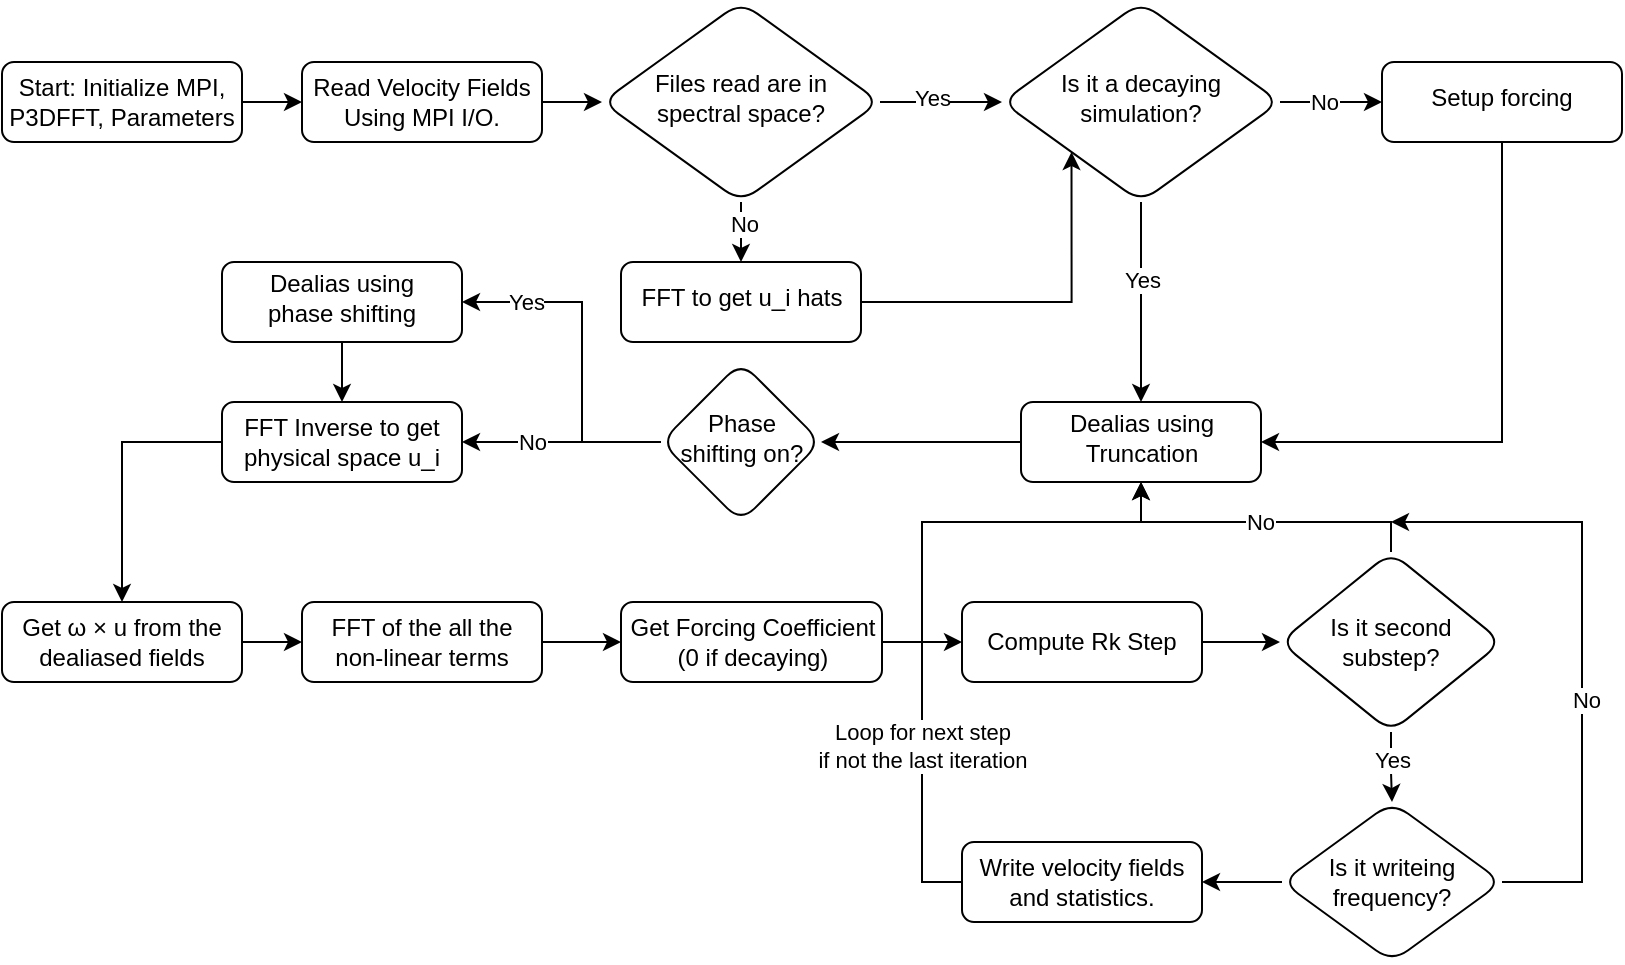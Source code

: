 <mxfile version="24.5.4" type="github">
  <diagram id="C5RBs43oDa-KdzZeNtuy" name="Page-1">
    <mxGraphModel dx="1434" dy="768" grid="1" gridSize="10" guides="1" tooltips="1" connect="1" arrows="1" fold="1" page="1" pageScale="1" pageWidth="827" pageHeight="1169" math="0" shadow="0">
      <root>
        <mxCell id="WIyWlLk6GJQsqaUBKTNV-0" />
        <mxCell id="WIyWlLk6GJQsqaUBKTNV-1" parent="WIyWlLk6GJQsqaUBKTNV-0" />
        <mxCell id="YGjQhV7c1sGOkSGUrIg3-4" style="edgeStyle=orthogonalEdgeStyle;rounded=0;orthogonalLoop=1;jettySize=auto;html=1;" edge="1" parent="WIyWlLk6GJQsqaUBKTNV-1" source="WIyWlLk6GJQsqaUBKTNV-3" target="YGjQhV7c1sGOkSGUrIg3-0">
          <mxGeometry relative="1" as="geometry" />
        </mxCell>
        <mxCell id="WIyWlLk6GJQsqaUBKTNV-3" value="Start: Initialize MPI, P3DFFT, Parameters" style="rounded=1;whiteSpace=wrap;html=1;fontSize=12;glass=0;strokeWidth=1;shadow=0;" parent="WIyWlLk6GJQsqaUBKTNV-1" vertex="1">
          <mxGeometry x="10" y="30" width="120" height="40" as="geometry" />
        </mxCell>
        <mxCell id="YGjQhV7c1sGOkSGUrIg3-17" value="" style="edgeStyle=orthogonalEdgeStyle;rounded=0;orthogonalLoop=1;jettySize=auto;html=1;" edge="1" parent="WIyWlLk6GJQsqaUBKTNV-1" source="WIyWlLk6GJQsqaUBKTNV-10" target="YGjQhV7c1sGOkSGUrIg3-16">
          <mxGeometry relative="1" as="geometry" />
        </mxCell>
        <mxCell id="YGjQhV7c1sGOkSGUrIg3-19" value="&lt;div&gt;No&lt;/div&gt;" style="edgeLabel;html=1;align=center;verticalAlign=middle;resizable=0;points=[];" vertex="1" connectable="0" parent="YGjQhV7c1sGOkSGUrIg3-17">
          <mxGeometry x="-0.075" y="-2" relative="1" as="geometry">
            <mxPoint x="-1" y="-6" as="offset" />
          </mxGeometry>
        </mxCell>
        <mxCell id="YGjQhV7c1sGOkSGUrIg3-26" value="" style="edgeStyle=orthogonalEdgeStyle;rounded=0;orthogonalLoop=1;jettySize=auto;html=1;" edge="1" parent="WIyWlLk6GJQsqaUBKTNV-1" source="WIyWlLk6GJQsqaUBKTNV-10" target="YGjQhV7c1sGOkSGUrIg3-25">
          <mxGeometry relative="1" as="geometry" />
        </mxCell>
        <mxCell id="YGjQhV7c1sGOkSGUrIg3-29" value="&lt;div&gt;Yes&lt;/div&gt;" style="edgeLabel;html=1;align=center;verticalAlign=middle;resizable=0;points=[];" vertex="1" connectable="0" parent="YGjQhV7c1sGOkSGUrIg3-26">
          <mxGeometry x="0.024" y="1" relative="1" as="geometry">
            <mxPoint x="-5" y="-1" as="offset" />
          </mxGeometry>
        </mxCell>
        <mxCell id="WIyWlLk6GJQsqaUBKTNV-10" value="&lt;div&gt;Files read are in spectral space?&lt;/div&gt;" style="rhombus;whiteSpace=wrap;html=1;shadow=0;fontFamily=Helvetica;fontSize=12;align=center;strokeWidth=1;spacing=6;spacingTop=-4;rounded=1;" parent="WIyWlLk6GJQsqaUBKTNV-1" vertex="1">
          <mxGeometry x="310" width="139" height="100" as="geometry" />
        </mxCell>
        <mxCell id="YGjQhV7c1sGOkSGUrIg3-20" style="edgeStyle=orthogonalEdgeStyle;rounded=0;orthogonalLoop=1;jettySize=auto;html=1;" edge="1" parent="WIyWlLk6GJQsqaUBKTNV-1" source="YGjQhV7c1sGOkSGUrIg3-0" target="WIyWlLk6GJQsqaUBKTNV-10">
          <mxGeometry relative="1" as="geometry" />
        </mxCell>
        <mxCell id="YGjQhV7c1sGOkSGUrIg3-0" value="&lt;div&gt;Read Velocity Fields&lt;/div&gt;&lt;div&gt;Using MPI I/O.&lt;br&gt;&lt;/div&gt;" style="rounded=1;whiteSpace=wrap;html=1;" vertex="1" parent="WIyWlLk6GJQsqaUBKTNV-1">
          <mxGeometry x="160" y="30" width="120" height="40" as="geometry" />
        </mxCell>
        <mxCell id="YGjQhV7c1sGOkSGUrIg3-28" style="edgeStyle=orthogonalEdgeStyle;rounded=0;orthogonalLoop=1;jettySize=auto;html=1;entryX=0;entryY=1;entryDx=0;entryDy=0;" edge="1" parent="WIyWlLk6GJQsqaUBKTNV-1" source="YGjQhV7c1sGOkSGUrIg3-16" target="YGjQhV7c1sGOkSGUrIg3-25">
          <mxGeometry relative="1" as="geometry" />
        </mxCell>
        <mxCell id="YGjQhV7c1sGOkSGUrIg3-16" value="FFT to get u_i hats" style="rounded=1;whiteSpace=wrap;html=1;shadow=0;strokeWidth=1;spacing=6;spacingTop=-4;" vertex="1" parent="WIyWlLk6GJQsqaUBKTNV-1">
          <mxGeometry x="319.5" y="130" width="120" height="40" as="geometry" />
        </mxCell>
        <mxCell id="YGjQhV7c1sGOkSGUrIg3-31" value="" style="edgeStyle=orthogonalEdgeStyle;rounded=0;orthogonalLoop=1;jettySize=auto;html=1;" edge="1" parent="WIyWlLk6GJQsqaUBKTNV-1" source="YGjQhV7c1sGOkSGUrIg3-25" target="YGjQhV7c1sGOkSGUrIg3-30">
          <mxGeometry relative="1" as="geometry" />
        </mxCell>
        <mxCell id="YGjQhV7c1sGOkSGUrIg3-32" value="No" style="edgeLabel;html=1;align=center;verticalAlign=middle;resizable=0;points=[];" vertex="1" connectable="0" parent="YGjQhV7c1sGOkSGUrIg3-31">
          <mxGeometry x="-0.463" y="-1" relative="1" as="geometry">
            <mxPoint x="8" y="-1" as="offset" />
          </mxGeometry>
        </mxCell>
        <mxCell id="YGjQhV7c1sGOkSGUrIg3-34" value="" style="edgeStyle=orthogonalEdgeStyle;rounded=0;orthogonalLoop=1;jettySize=auto;html=1;" edge="1" parent="WIyWlLk6GJQsqaUBKTNV-1" source="YGjQhV7c1sGOkSGUrIg3-25" target="YGjQhV7c1sGOkSGUrIg3-33">
          <mxGeometry relative="1" as="geometry" />
        </mxCell>
        <mxCell id="YGjQhV7c1sGOkSGUrIg3-35" value="&lt;div&gt;Yes&lt;/div&gt;" style="edgeLabel;html=1;align=center;verticalAlign=middle;resizable=0;points=[];" vertex="1" connectable="0" parent="YGjQhV7c1sGOkSGUrIg3-34">
          <mxGeometry x="-0.22" y="3" relative="1" as="geometry">
            <mxPoint x="-3" as="offset" />
          </mxGeometry>
        </mxCell>
        <mxCell id="YGjQhV7c1sGOkSGUrIg3-25" value="&lt;div&gt;Is it a decaying simulation?&lt;br&gt;&lt;/div&gt;" style="rhombus;whiteSpace=wrap;html=1;shadow=0;fontFamily=Helvetica;fontSize=12;align=center;strokeWidth=1;spacing=6;spacingTop=-4;rounded=1;" vertex="1" parent="WIyWlLk6GJQsqaUBKTNV-1">
          <mxGeometry x="510" width="139" height="100" as="geometry" />
        </mxCell>
        <mxCell id="YGjQhV7c1sGOkSGUrIg3-39" style="edgeStyle=orthogonalEdgeStyle;rounded=0;orthogonalLoop=1;jettySize=auto;html=1;entryX=1;entryY=0.5;entryDx=0;entryDy=0;" edge="1" parent="WIyWlLk6GJQsqaUBKTNV-1" source="YGjQhV7c1sGOkSGUrIg3-30" target="YGjQhV7c1sGOkSGUrIg3-33">
          <mxGeometry relative="1" as="geometry">
            <Array as="points">
              <mxPoint x="760" y="220" />
            </Array>
          </mxGeometry>
        </mxCell>
        <mxCell id="YGjQhV7c1sGOkSGUrIg3-30" value="&lt;div&gt;Setup forcing&lt;/div&gt;" style="rounded=1;whiteSpace=wrap;html=1;shadow=0;strokeWidth=1;spacing=6;spacingTop=-4;" vertex="1" parent="WIyWlLk6GJQsqaUBKTNV-1">
          <mxGeometry x="700" y="30" width="120" height="40" as="geometry" />
        </mxCell>
        <mxCell id="YGjQhV7c1sGOkSGUrIg3-38" value="" style="edgeStyle=orthogonalEdgeStyle;rounded=0;orthogonalLoop=1;jettySize=auto;html=1;" edge="1" parent="WIyWlLk6GJQsqaUBKTNV-1" source="YGjQhV7c1sGOkSGUrIg3-33" target="YGjQhV7c1sGOkSGUrIg3-37">
          <mxGeometry relative="1" as="geometry" />
        </mxCell>
        <mxCell id="YGjQhV7c1sGOkSGUrIg3-33" value="Dealias using Truncation" style="rounded=1;shadow=0;strokeWidth=1;spacing=6;spacingTop=-4;labelPosition=center;verticalLabelPosition=middle;align=center;verticalAlign=middle;labelBackgroundColor=none;whiteSpace=wrap;html=1;" vertex="1" parent="WIyWlLk6GJQsqaUBKTNV-1">
          <mxGeometry x="519.5" y="200" width="120" height="40" as="geometry" />
        </mxCell>
        <mxCell id="YGjQhV7c1sGOkSGUrIg3-41" value="" style="edgeStyle=orthogonalEdgeStyle;rounded=0;orthogonalLoop=1;jettySize=auto;html=1;" edge="1" parent="WIyWlLk6GJQsqaUBKTNV-1" source="YGjQhV7c1sGOkSGUrIg3-37" target="YGjQhV7c1sGOkSGUrIg3-40">
          <mxGeometry relative="1" as="geometry">
            <Array as="points">
              <mxPoint x="300" y="220" />
              <mxPoint x="300" y="150" />
            </Array>
          </mxGeometry>
        </mxCell>
        <mxCell id="YGjQhV7c1sGOkSGUrIg3-44" value="Yes" style="edgeLabel;html=1;align=center;verticalAlign=middle;resizable=0;points=[];" vertex="1" connectable="0" parent="YGjQhV7c1sGOkSGUrIg3-41">
          <mxGeometry x="0.729" relative="1" as="geometry">
            <mxPoint x="9" as="offset" />
          </mxGeometry>
        </mxCell>
        <mxCell id="YGjQhV7c1sGOkSGUrIg3-45" style="edgeStyle=orthogonalEdgeStyle;rounded=0;orthogonalLoop=1;jettySize=auto;html=1;entryX=1;entryY=0.5;entryDx=0;entryDy=0;" edge="1" parent="WIyWlLk6GJQsqaUBKTNV-1" source="YGjQhV7c1sGOkSGUrIg3-37" target="YGjQhV7c1sGOkSGUrIg3-48">
          <mxGeometry relative="1" as="geometry">
            <mxPoint x="150" y="220" as="targetPoint" />
          </mxGeometry>
        </mxCell>
        <mxCell id="YGjQhV7c1sGOkSGUrIg3-47" value="No" style="edgeLabel;html=1;align=center;verticalAlign=middle;resizable=0;points=[];" vertex="1" connectable="0" parent="YGjQhV7c1sGOkSGUrIg3-45">
          <mxGeometry x="0.552" relative="1" as="geometry">
            <mxPoint x="12" as="offset" />
          </mxGeometry>
        </mxCell>
        <mxCell id="YGjQhV7c1sGOkSGUrIg3-37" value="Phase shifting on?" style="rhombus;whiteSpace=wrap;html=1;rounded=1;shadow=0;strokeWidth=1;spacing=6;spacingTop=-4;" vertex="1" parent="WIyWlLk6GJQsqaUBKTNV-1">
          <mxGeometry x="339.5" y="180" width="80" height="80" as="geometry" />
        </mxCell>
        <mxCell id="YGjQhV7c1sGOkSGUrIg3-49" style="edgeStyle=orthogonalEdgeStyle;rounded=0;orthogonalLoop=1;jettySize=auto;html=1;entryX=0.5;entryY=0;entryDx=0;entryDy=0;" edge="1" parent="WIyWlLk6GJQsqaUBKTNV-1" source="YGjQhV7c1sGOkSGUrIg3-40" target="YGjQhV7c1sGOkSGUrIg3-48">
          <mxGeometry relative="1" as="geometry" />
        </mxCell>
        <mxCell id="YGjQhV7c1sGOkSGUrIg3-40" value="&lt;div&gt;Dealias using&lt;/div&gt;&lt;div&gt;phase shifting&lt;/div&gt;" style="whiteSpace=wrap;html=1;rounded=1;shadow=0;strokeWidth=1;spacing=6;spacingTop=-4;" vertex="1" parent="WIyWlLk6GJQsqaUBKTNV-1">
          <mxGeometry x="120" y="130" width="120" height="40" as="geometry" />
        </mxCell>
        <mxCell id="YGjQhV7c1sGOkSGUrIg3-53" value="" style="edgeStyle=orthogonalEdgeStyle;rounded=0;orthogonalLoop=1;jettySize=auto;html=1;" edge="1" parent="WIyWlLk6GJQsqaUBKTNV-1" source="YGjQhV7c1sGOkSGUrIg3-48" target="YGjQhV7c1sGOkSGUrIg3-52">
          <mxGeometry relative="1" as="geometry">
            <Array as="points">
              <mxPoint x="70" y="220" />
            </Array>
          </mxGeometry>
        </mxCell>
        <mxCell id="YGjQhV7c1sGOkSGUrIg3-48" value="FFT Inverse to get physical space u_i" style="rounded=1;whiteSpace=wrap;html=1;" vertex="1" parent="WIyWlLk6GJQsqaUBKTNV-1">
          <mxGeometry x="120" y="200" width="120" height="40" as="geometry" />
        </mxCell>
        <mxCell id="YGjQhV7c1sGOkSGUrIg3-55" value="" style="edgeStyle=orthogonalEdgeStyle;rounded=0;orthogonalLoop=1;jettySize=auto;html=1;" edge="1" parent="WIyWlLk6GJQsqaUBKTNV-1" source="YGjQhV7c1sGOkSGUrIg3-52" target="YGjQhV7c1sGOkSGUrIg3-54">
          <mxGeometry relative="1" as="geometry" />
        </mxCell>
        <mxCell id="YGjQhV7c1sGOkSGUrIg3-52" value="Get ω × u from the dealiased fields" style="whiteSpace=wrap;html=1;rounded=1;" vertex="1" parent="WIyWlLk6GJQsqaUBKTNV-1">
          <mxGeometry x="10" y="300" width="120" height="40" as="geometry" />
        </mxCell>
        <mxCell id="YGjQhV7c1sGOkSGUrIg3-57" value="" style="edgeStyle=orthogonalEdgeStyle;rounded=0;orthogonalLoop=1;jettySize=auto;html=1;" edge="1" parent="WIyWlLk6GJQsqaUBKTNV-1" source="YGjQhV7c1sGOkSGUrIg3-54" target="YGjQhV7c1sGOkSGUrIg3-56">
          <mxGeometry relative="1" as="geometry" />
        </mxCell>
        <mxCell id="YGjQhV7c1sGOkSGUrIg3-54" value="&lt;div&gt;FFT of the all the&lt;/div&gt;&lt;div&gt;non-linear terms&lt;/div&gt;" style="whiteSpace=wrap;html=1;rounded=1;" vertex="1" parent="WIyWlLk6GJQsqaUBKTNV-1">
          <mxGeometry x="160" y="300" width="120" height="40" as="geometry" />
        </mxCell>
        <mxCell id="YGjQhV7c1sGOkSGUrIg3-59" value="" style="edgeStyle=orthogonalEdgeStyle;rounded=0;orthogonalLoop=1;jettySize=auto;html=1;" edge="1" parent="WIyWlLk6GJQsqaUBKTNV-1" source="YGjQhV7c1sGOkSGUrIg3-56" target="YGjQhV7c1sGOkSGUrIg3-58">
          <mxGeometry relative="1" as="geometry" />
        </mxCell>
        <mxCell id="YGjQhV7c1sGOkSGUrIg3-56" value="&lt;div&gt;Get Forcing Coefficient&lt;/div&gt;&lt;div&gt;(0 if decaying)&lt;br&gt;&lt;/div&gt;" style="whiteSpace=wrap;html=1;rounded=1;" vertex="1" parent="WIyWlLk6GJQsqaUBKTNV-1">
          <mxGeometry x="319.5" y="300" width="130.5" height="40" as="geometry" />
        </mxCell>
        <mxCell id="YGjQhV7c1sGOkSGUrIg3-61" value="" style="edgeStyle=orthogonalEdgeStyle;rounded=0;orthogonalLoop=1;jettySize=auto;html=1;" edge="1" parent="WIyWlLk6GJQsqaUBKTNV-1" source="YGjQhV7c1sGOkSGUrIg3-58" target="YGjQhV7c1sGOkSGUrIg3-60">
          <mxGeometry relative="1" as="geometry" />
        </mxCell>
        <mxCell id="YGjQhV7c1sGOkSGUrIg3-58" value="Compute Rk Step" style="whiteSpace=wrap;html=1;rounded=1;" vertex="1" parent="WIyWlLk6GJQsqaUBKTNV-1">
          <mxGeometry x="490" y="300" width="120" height="40" as="geometry" />
        </mxCell>
        <mxCell id="YGjQhV7c1sGOkSGUrIg3-62" style="edgeStyle=orthogonalEdgeStyle;rounded=0;orthogonalLoop=1;jettySize=auto;html=1;entryX=0.5;entryY=1;entryDx=0;entryDy=0;" edge="1" parent="WIyWlLk6GJQsqaUBKTNV-1" source="YGjQhV7c1sGOkSGUrIg3-60" target="YGjQhV7c1sGOkSGUrIg3-33">
          <mxGeometry relative="1" as="geometry">
            <Array as="points">
              <mxPoint x="705" y="260" />
              <mxPoint x="580" y="260" />
            </Array>
          </mxGeometry>
        </mxCell>
        <mxCell id="YGjQhV7c1sGOkSGUrIg3-63" value="No" style="edgeLabel;html=1;align=center;verticalAlign=middle;resizable=0;points=[];" vertex="1" connectable="0" parent="YGjQhV7c1sGOkSGUrIg3-62">
          <mxGeometry x="0.019" relative="1" as="geometry">
            <mxPoint x="1" as="offset" />
          </mxGeometry>
        </mxCell>
        <mxCell id="YGjQhV7c1sGOkSGUrIg3-81" value="" style="edgeStyle=orthogonalEdgeStyle;rounded=0;orthogonalLoop=1;jettySize=auto;html=1;" edge="1" parent="WIyWlLk6GJQsqaUBKTNV-1" source="YGjQhV7c1sGOkSGUrIg3-60" target="YGjQhV7c1sGOkSGUrIg3-80">
          <mxGeometry relative="1" as="geometry" />
        </mxCell>
        <mxCell id="YGjQhV7c1sGOkSGUrIg3-87" value="Yes" style="edgeLabel;html=1;align=center;verticalAlign=middle;resizable=0;points=[];" vertex="1" connectable="0" parent="YGjQhV7c1sGOkSGUrIg3-81">
          <mxGeometry x="-0.042" relative="1" as="geometry">
            <mxPoint y="-3" as="offset" />
          </mxGeometry>
        </mxCell>
        <mxCell id="YGjQhV7c1sGOkSGUrIg3-60" value="Is it second substep?" style="rhombus;whiteSpace=wrap;html=1;rounded=1;" vertex="1" parent="WIyWlLk6GJQsqaUBKTNV-1">
          <mxGeometry x="649" y="275" width="111" height="90" as="geometry" />
        </mxCell>
        <mxCell id="YGjQhV7c1sGOkSGUrIg3-70" style="edgeStyle=orthogonalEdgeStyle;rounded=0;orthogonalLoop=1;jettySize=auto;html=1;exitX=1;exitY=0.5;exitDx=0;exitDy=0;" edge="1" parent="WIyWlLk6GJQsqaUBKTNV-1" source="YGjQhV7c1sGOkSGUrIg3-80">
          <mxGeometry relative="1" as="geometry">
            <mxPoint x="704.5" y="260" as="targetPoint" />
            <mxPoint x="760" y="445" as="sourcePoint" />
            <Array as="points">
              <mxPoint x="800" y="440" />
              <mxPoint x="800" y="260" />
            </Array>
          </mxGeometry>
        </mxCell>
        <mxCell id="YGjQhV7c1sGOkSGUrIg3-71" value="No" style="edgeLabel;html=1;align=center;verticalAlign=middle;resizable=0;points=[];" vertex="1" connectable="0" parent="YGjQhV7c1sGOkSGUrIg3-70">
          <mxGeometry x="-0.264" y="-2" relative="1" as="geometry">
            <mxPoint y="-15" as="offset" />
          </mxGeometry>
        </mxCell>
        <mxCell id="YGjQhV7c1sGOkSGUrIg3-84" value="" style="edgeStyle=orthogonalEdgeStyle;rounded=0;orthogonalLoop=1;jettySize=auto;html=1;" edge="1" parent="WIyWlLk6GJQsqaUBKTNV-1" source="YGjQhV7c1sGOkSGUrIg3-80" target="YGjQhV7c1sGOkSGUrIg3-83">
          <mxGeometry relative="1" as="geometry" />
        </mxCell>
        <mxCell id="YGjQhV7c1sGOkSGUrIg3-80" value="Is it writeing frequency?" style="rhombus;whiteSpace=wrap;html=1;rounded=1;" vertex="1" parent="WIyWlLk6GJQsqaUBKTNV-1">
          <mxGeometry x="650" y="400" width="110" height="80" as="geometry" />
        </mxCell>
        <mxCell id="YGjQhV7c1sGOkSGUrIg3-85" style="edgeStyle=orthogonalEdgeStyle;rounded=0;orthogonalLoop=1;jettySize=auto;html=1;entryX=0.5;entryY=1;entryDx=0;entryDy=0;" edge="1" parent="WIyWlLk6GJQsqaUBKTNV-1" source="YGjQhV7c1sGOkSGUrIg3-83" target="YGjQhV7c1sGOkSGUrIg3-33">
          <mxGeometry relative="1" as="geometry">
            <Array as="points">
              <mxPoint x="470" y="440" />
              <mxPoint x="470" y="260" />
              <mxPoint x="580" y="260" />
            </Array>
          </mxGeometry>
        </mxCell>
        <mxCell id="YGjQhV7c1sGOkSGUrIg3-86" value="&lt;div&gt;Loop for next step&lt;/div&gt;if not the last iteration" style="edgeLabel;html=1;align=center;verticalAlign=middle;resizable=0;points=[];" vertex="1" connectable="0" parent="YGjQhV7c1sGOkSGUrIg3-85">
          <mxGeometry x="-0.52" relative="1" as="geometry">
            <mxPoint y="-9" as="offset" />
          </mxGeometry>
        </mxCell>
        <mxCell id="YGjQhV7c1sGOkSGUrIg3-83" value="Write velocity fields and statistics." style="whiteSpace=wrap;html=1;rounded=1;" vertex="1" parent="WIyWlLk6GJQsqaUBKTNV-1">
          <mxGeometry x="490" y="420" width="120" height="40" as="geometry" />
        </mxCell>
      </root>
    </mxGraphModel>
  </diagram>
</mxfile>
